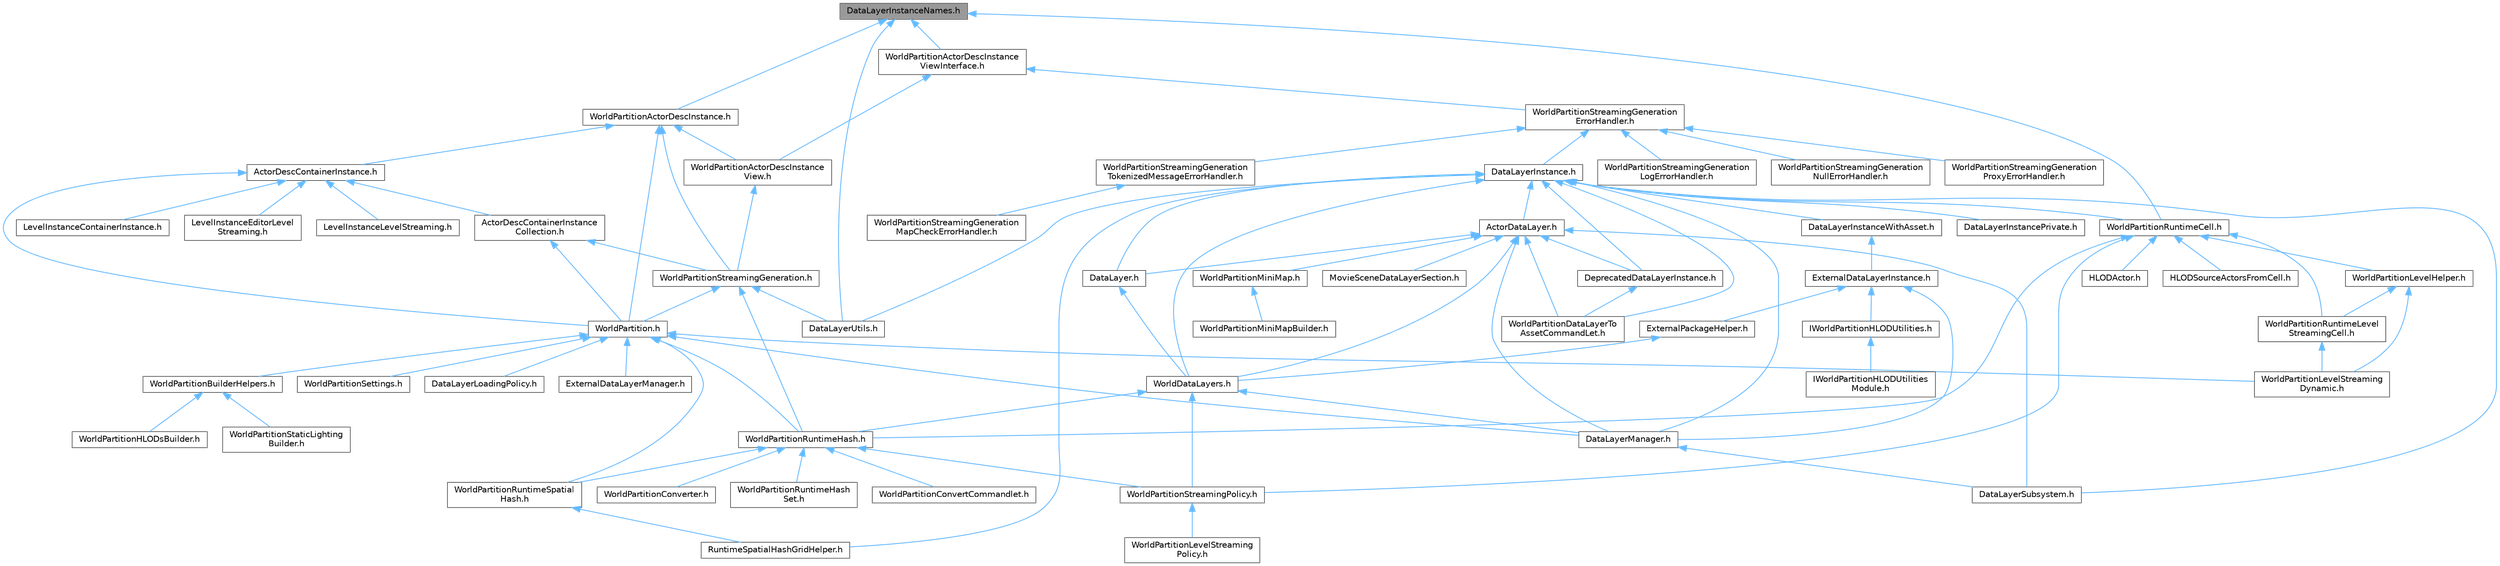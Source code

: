 digraph "DataLayerInstanceNames.h"
{
 // INTERACTIVE_SVG=YES
 // LATEX_PDF_SIZE
  bgcolor="transparent";
  edge [fontname=Helvetica,fontsize=10,labelfontname=Helvetica,labelfontsize=10];
  node [fontname=Helvetica,fontsize=10,shape=box,height=0.2,width=0.4];
  Node1 [id="Node000001",label="DataLayerInstanceNames.h",height=0.2,width=0.4,color="gray40", fillcolor="grey60", style="filled", fontcolor="black",tooltip=" "];
  Node1 -> Node2 [id="edge1_Node000001_Node000002",dir="back",color="steelblue1",style="solid",tooltip=" "];
  Node2 [id="Node000002",label="DataLayerUtils.h",height=0.2,width=0.4,color="grey40", fillcolor="white", style="filled",URL="$dd/ddb/DataLayerUtils_8h.html",tooltip=" "];
  Node1 -> Node3 [id="edge2_Node000001_Node000003",dir="back",color="steelblue1",style="solid",tooltip=" "];
  Node3 [id="Node000003",label="WorldPartitionActorDescInstance.h",height=0.2,width=0.4,color="grey40", fillcolor="white", style="filled",URL="$d3/d25/WorldPartitionActorDescInstance_8h.html",tooltip=" "];
  Node3 -> Node4 [id="edge3_Node000003_Node000004",dir="back",color="steelblue1",style="solid",tooltip=" "];
  Node4 [id="Node000004",label="ActorDescContainerInstance.h",height=0.2,width=0.4,color="grey40", fillcolor="white", style="filled",URL="$d0/dd1/ActorDescContainerInstance_8h.html",tooltip=" "];
  Node4 -> Node5 [id="edge4_Node000004_Node000005",dir="back",color="steelblue1",style="solid",tooltip=" "];
  Node5 [id="Node000005",label="ActorDescContainerInstance\lCollection.h",height=0.2,width=0.4,color="grey40", fillcolor="white", style="filled",URL="$df/d80/ActorDescContainerInstanceCollection_8h.html",tooltip=" "];
  Node5 -> Node6 [id="edge5_Node000005_Node000006",dir="back",color="steelblue1",style="solid",tooltip=" "];
  Node6 [id="Node000006",label="WorldPartition.h",height=0.2,width=0.4,color="grey40", fillcolor="white", style="filled",URL="$de/d1e/WorldPartition_8h.html",tooltip=" "];
  Node6 -> Node7 [id="edge6_Node000006_Node000007",dir="back",color="steelblue1",style="solid",tooltip=" "];
  Node7 [id="Node000007",label="DataLayerLoadingPolicy.h",height=0.2,width=0.4,color="grey40", fillcolor="white", style="filled",URL="$d4/d49/DataLayerLoadingPolicy_8h.html",tooltip=" "];
  Node6 -> Node8 [id="edge7_Node000006_Node000008",dir="back",color="steelblue1",style="solid",tooltip=" "];
  Node8 [id="Node000008",label="DataLayerManager.h",height=0.2,width=0.4,color="grey40", fillcolor="white", style="filled",URL="$de/d96/DataLayerManager_8h.html",tooltip=" "];
  Node8 -> Node9 [id="edge8_Node000008_Node000009",dir="back",color="steelblue1",style="solid",tooltip=" "];
  Node9 [id="Node000009",label="DataLayerSubsystem.h",height=0.2,width=0.4,color="grey40", fillcolor="white", style="filled",URL="$d2/d5d/DataLayerSubsystem_8h.html",tooltip=" "];
  Node6 -> Node10 [id="edge9_Node000006_Node000010",dir="back",color="steelblue1",style="solid",tooltip=" "];
  Node10 [id="Node000010",label="ExternalDataLayerManager.h",height=0.2,width=0.4,color="grey40", fillcolor="white", style="filled",URL="$d3/d7d/ExternalDataLayerManager_8h.html",tooltip=" "];
  Node6 -> Node11 [id="edge10_Node000006_Node000011",dir="back",color="steelblue1",style="solid",tooltip=" "];
  Node11 [id="Node000011",label="WorldPartitionBuilderHelpers.h",height=0.2,width=0.4,color="grey40", fillcolor="white", style="filled",URL="$db/dc0/WorldPartitionBuilderHelpers_8h.html",tooltip=" "];
  Node11 -> Node12 [id="edge11_Node000011_Node000012",dir="back",color="steelblue1",style="solid",tooltip=" "];
  Node12 [id="Node000012",label="WorldPartitionHLODsBuilder.h",height=0.2,width=0.4,color="grey40", fillcolor="white", style="filled",URL="$d3/d76/WorldPartitionHLODsBuilder_8h.html",tooltip=" "];
  Node11 -> Node13 [id="edge12_Node000011_Node000013",dir="back",color="steelblue1",style="solid",tooltip=" "];
  Node13 [id="Node000013",label="WorldPartitionStaticLighting\lBuilder.h",height=0.2,width=0.4,color="grey40", fillcolor="white", style="filled",URL="$d7/dfd/WorldPartitionStaticLightingBuilder_8h.html",tooltip=" "];
  Node6 -> Node14 [id="edge13_Node000006_Node000014",dir="back",color="steelblue1",style="solid",tooltip=" "];
  Node14 [id="Node000014",label="WorldPartitionLevelStreaming\lDynamic.h",height=0.2,width=0.4,color="grey40", fillcolor="white", style="filled",URL="$d4/d21/WorldPartitionLevelStreamingDynamic_8h.html",tooltip=" "];
  Node6 -> Node15 [id="edge14_Node000006_Node000015",dir="back",color="steelblue1",style="solid",tooltip=" "];
  Node15 [id="Node000015",label="WorldPartitionRuntimeHash.h",height=0.2,width=0.4,color="grey40", fillcolor="white", style="filled",URL="$d9/df1/WorldPartitionRuntimeHash_8h.html",tooltip=" "];
  Node15 -> Node16 [id="edge15_Node000015_Node000016",dir="back",color="steelblue1",style="solid",tooltip=" "];
  Node16 [id="Node000016",label="WorldPartitionConvertCommandlet.h",height=0.2,width=0.4,color="grey40", fillcolor="white", style="filled",URL="$db/d15/WorldPartitionConvertCommandlet_8h.html",tooltip=" "];
  Node15 -> Node17 [id="edge16_Node000015_Node000017",dir="back",color="steelblue1",style="solid",tooltip=" "];
  Node17 [id="Node000017",label="WorldPartitionConverter.h",height=0.2,width=0.4,color="grey40", fillcolor="white", style="filled",URL="$dc/df8/WorldPartitionConverter_8h.html",tooltip=" "];
  Node15 -> Node18 [id="edge17_Node000015_Node000018",dir="back",color="steelblue1",style="solid",tooltip=" "];
  Node18 [id="Node000018",label="WorldPartitionRuntimeHash\lSet.h",height=0.2,width=0.4,color="grey40", fillcolor="white", style="filled",URL="$d7/d94/WorldPartitionRuntimeHashSet_8h.html",tooltip=" "];
  Node15 -> Node19 [id="edge18_Node000015_Node000019",dir="back",color="steelblue1",style="solid",tooltip=" "];
  Node19 [id="Node000019",label="WorldPartitionRuntimeSpatial\lHash.h",height=0.2,width=0.4,color="grey40", fillcolor="white", style="filled",URL="$da/dbe/WorldPartitionRuntimeSpatialHash_8h.html",tooltip=" "];
  Node19 -> Node20 [id="edge19_Node000019_Node000020",dir="back",color="steelblue1",style="solid",tooltip=" "];
  Node20 [id="Node000020",label="RuntimeSpatialHashGridHelper.h",height=0.2,width=0.4,color="grey40", fillcolor="white", style="filled",URL="$d8/d05/RuntimeSpatialHashGridHelper_8h.html",tooltip=" "];
  Node15 -> Node21 [id="edge20_Node000015_Node000021",dir="back",color="steelblue1",style="solid",tooltip=" "];
  Node21 [id="Node000021",label="WorldPartitionStreamingPolicy.h",height=0.2,width=0.4,color="grey40", fillcolor="white", style="filled",URL="$d8/d37/WorldPartitionStreamingPolicy_8h.html",tooltip=" "];
  Node21 -> Node22 [id="edge21_Node000021_Node000022",dir="back",color="steelblue1",style="solid",tooltip=" "];
  Node22 [id="Node000022",label="WorldPartitionLevelStreaming\lPolicy.h",height=0.2,width=0.4,color="grey40", fillcolor="white", style="filled",URL="$d4/d14/WorldPartitionLevelStreamingPolicy_8h.html",tooltip=" "];
  Node6 -> Node19 [id="edge22_Node000006_Node000019",dir="back",color="steelblue1",style="solid",tooltip=" "];
  Node6 -> Node23 [id="edge23_Node000006_Node000023",dir="back",color="steelblue1",style="solid",tooltip=" "];
  Node23 [id="Node000023",label="WorldPartitionSettings.h",height=0.2,width=0.4,color="grey40", fillcolor="white", style="filled",URL="$de/d7a/WorldPartitionSettings_8h.html",tooltip=" "];
  Node5 -> Node24 [id="edge24_Node000005_Node000024",dir="back",color="steelblue1",style="solid",tooltip=" "];
  Node24 [id="Node000024",label="WorldPartitionStreamingGeneration.h",height=0.2,width=0.4,color="grey40", fillcolor="white", style="filled",URL="$d6/dc5/WorldPartitionStreamingGeneration_8h.html",tooltip=" "];
  Node24 -> Node2 [id="edge25_Node000024_Node000002",dir="back",color="steelblue1",style="solid",tooltip=" "];
  Node24 -> Node6 [id="edge26_Node000024_Node000006",dir="back",color="steelblue1",style="solid",tooltip=" "];
  Node24 -> Node15 [id="edge27_Node000024_Node000015",dir="back",color="steelblue1",style="solid",tooltip=" "];
  Node4 -> Node25 [id="edge28_Node000004_Node000025",dir="back",color="steelblue1",style="solid",tooltip=" "];
  Node25 [id="Node000025",label="LevelInstanceContainerInstance.h",height=0.2,width=0.4,color="grey40", fillcolor="white", style="filled",URL="$d9/d35/LevelInstanceContainerInstance_8h.html",tooltip=" "];
  Node4 -> Node26 [id="edge29_Node000004_Node000026",dir="back",color="steelblue1",style="solid",tooltip=" "];
  Node26 [id="Node000026",label="LevelInstanceEditorLevel\lStreaming.h",height=0.2,width=0.4,color="grey40", fillcolor="white", style="filled",URL="$d0/da1/LevelInstanceEditorLevelStreaming_8h.html",tooltip=" "];
  Node4 -> Node27 [id="edge30_Node000004_Node000027",dir="back",color="steelblue1",style="solid",tooltip=" "];
  Node27 [id="Node000027",label="LevelInstanceLevelStreaming.h",height=0.2,width=0.4,color="grey40", fillcolor="white", style="filled",URL="$d0/d84/LevelInstanceLevelStreaming_8h.html",tooltip=" "];
  Node4 -> Node6 [id="edge31_Node000004_Node000006",dir="back",color="steelblue1",style="solid",tooltip=" "];
  Node3 -> Node6 [id="edge32_Node000003_Node000006",dir="back",color="steelblue1",style="solid",tooltip=" "];
  Node3 -> Node28 [id="edge33_Node000003_Node000028",dir="back",color="steelblue1",style="solid",tooltip=" "];
  Node28 [id="Node000028",label="WorldPartitionActorDescInstance\lView.h",height=0.2,width=0.4,color="grey40", fillcolor="white", style="filled",URL="$d8/dc0/WorldPartitionActorDescInstanceView_8h.html",tooltip=" "];
  Node28 -> Node24 [id="edge34_Node000028_Node000024",dir="back",color="steelblue1",style="solid",tooltip=" "];
  Node3 -> Node24 [id="edge35_Node000003_Node000024",dir="back",color="steelblue1",style="solid",tooltip=" "];
  Node1 -> Node29 [id="edge36_Node000001_Node000029",dir="back",color="steelblue1",style="solid",tooltip=" "];
  Node29 [id="Node000029",label="WorldPartitionActorDescInstance\lViewInterface.h",height=0.2,width=0.4,color="grey40", fillcolor="white", style="filled",URL="$d5/d5f/WorldPartitionActorDescInstanceViewInterface_8h.html",tooltip=" "];
  Node29 -> Node28 [id="edge37_Node000029_Node000028",dir="back",color="steelblue1",style="solid",tooltip=" "];
  Node29 -> Node30 [id="edge38_Node000029_Node000030",dir="back",color="steelblue1",style="solid",tooltip=" "];
  Node30 [id="Node000030",label="WorldPartitionStreamingGeneration\lErrorHandler.h",height=0.2,width=0.4,color="grey40", fillcolor="white", style="filled",URL="$d2/d52/WorldPartitionStreamingGenerationErrorHandler_8h.html",tooltip=" "];
  Node30 -> Node31 [id="edge39_Node000030_Node000031",dir="back",color="steelblue1",style="solid",tooltip=" "];
  Node31 [id="Node000031",label="DataLayerInstance.h",height=0.2,width=0.4,color="grey40", fillcolor="white", style="filled",URL="$d2/de4/DataLayerInstance_8h.html",tooltip=" "];
  Node31 -> Node32 [id="edge40_Node000031_Node000032",dir="back",color="steelblue1",style="solid",tooltip=" "];
  Node32 [id="Node000032",label="ActorDataLayer.h",height=0.2,width=0.4,color="grey40", fillcolor="white", style="filled",URL="$d1/d31/ActorDataLayer_8h.html",tooltip=" "];
  Node32 -> Node33 [id="edge41_Node000032_Node000033",dir="back",color="steelblue1",style="solid",tooltip=" "];
  Node33 [id="Node000033",label="DataLayer.h",height=0.2,width=0.4,color="grey40", fillcolor="white", style="filled",URL="$df/d30/DataLayer_8h.html",tooltip=" "];
  Node33 -> Node34 [id="edge42_Node000033_Node000034",dir="back",color="steelblue1",style="solid",tooltip=" "];
  Node34 [id="Node000034",label="WorldDataLayers.h",height=0.2,width=0.4,color="grey40", fillcolor="white", style="filled",URL="$d1/d1d/WorldDataLayers_8h.html",tooltip=" "];
  Node34 -> Node8 [id="edge43_Node000034_Node000008",dir="back",color="steelblue1",style="solid",tooltip=" "];
  Node34 -> Node15 [id="edge44_Node000034_Node000015",dir="back",color="steelblue1",style="solid",tooltip=" "];
  Node34 -> Node21 [id="edge45_Node000034_Node000021",dir="back",color="steelblue1",style="solid",tooltip=" "];
  Node32 -> Node8 [id="edge46_Node000032_Node000008",dir="back",color="steelblue1",style="solid",tooltip=" "];
  Node32 -> Node9 [id="edge47_Node000032_Node000009",dir="back",color="steelblue1",style="solid",tooltip=" "];
  Node32 -> Node35 [id="edge48_Node000032_Node000035",dir="back",color="steelblue1",style="solid",tooltip=" "];
  Node35 [id="Node000035",label="DeprecatedDataLayerInstance.h",height=0.2,width=0.4,color="grey40", fillcolor="white", style="filled",URL="$d0/d62/DeprecatedDataLayerInstance_8h.html",tooltip=" "];
  Node35 -> Node36 [id="edge49_Node000035_Node000036",dir="back",color="steelblue1",style="solid",tooltip=" "];
  Node36 [id="Node000036",label="WorldPartitionDataLayerTo\lAssetCommandLet.h",height=0.2,width=0.4,color="grey40", fillcolor="white", style="filled",URL="$d0/d34/WorldPartitionDataLayerToAssetCommandLet_8h.html",tooltip=" "];
  Node32 -> Node37 [id="edge50_Node000032_Node000037",dir="back",color="steelblue1",style="solid",tooltip=" "];
  Node37 [id="Node000037",label="MovieSceneDataLayerSection.h",height=0.2,width=0.4,color="grey40", fillcolor="white", style="filled",URL="$d9/d30/MovieSceneDataLayerSection_8h.html",tooltip=" "];
  Node32 -> Node34 [id="edge51_Node000032_Node000034",dir="back",color="steelblue1",style="solid",tooltip=" "];
  Node32 -> Node36 [id="edge52_Node000032_Node000036",dir="back",color="steelblue1",style="solid",tooltip=" "];
  Node32 -> Node38 [id="edge53_Node000032_Node000038",dir="back",color="steelblue1",style="solid",tooltip=" "];
  Node38 [id="Node000038",label="WorldPartitionMiniMap.h",height=0.2,width=0.4,color="grey40", fillcolor="white", style="filled",URL="$d8/d05/WorldPartitionMiniMap_8h.html",tooltip=" "];
  Node38 -> Node39 [id="edge54_Node000038_Node000039",dir="back",color="steelblue1",style="solid",tooltip=" "];
  Node39 [id="Node000039",label="WorldPartitionMiniMapBuilder.h",height=0.2,width=0.4,color="grey40", fillcolor="white", style="filled",URL="$dd/d4f/WorldPartitionMiniMapBuilder_8h.html",tooltip=" "];
  Node31 -> Node33 [id="edge55_Node000031_Node000033",dir="back",color="steelblue1",style="solid",tooltip=" "];
  Node31 -> Node40 [id="edge56_Node000031_Node000040",dir="back",color="steelblue1",style="solid",tooltip=" "];
  Node40 [id="Node000040",label="DataLayerInstancePrivate.h",height=0.2,width=0.4,color="grey40", fillcolor="white", style="filled",URL="$d6/d35/DataLayerInstancePrivate_8h.html",tooltip=" "];
  Node31 -> Node41 [id="edge57_Node000031_Node000041",dir="back",color="steelblue1",style="solid",tooltip=" "];
  Node41 [id="Node000041",label="DataLayerInstanceWithAsset.h",height=0.2,width=0.4,color="grey40", fillcolor="white", style="filled",URL="$d9/d71/DataLayerInstanceWithAsset_8h.html",tooltip=" "];
  Node41 -> Node42 [id="edge58_Node000041_Node000042",dir="back",color="steelblue1",style="solid",tooltip=" "];
  Node42 [id="Node000042",label="ExternalDataLayerInstance.h",height=0.2,width=0.4,color="grey40", fillcolor="white", style="filled",URL="$dc/db8/ExternalDataLayerInstance_8h.html",tooltip=" "];
  Node42 -> Node8 [id="edge59_Node000042_Node000008",dir="back",color="steelblue1",style="solid",tooltip=" "];
  Node42 -> Node43 [id="edge60_Node000042_Node000043",dir="back",color="steelblue1",style="solid",tooltip=" "];
  Node43 [id="Node000043",label="ExternalPackageHelper.h",height=0.2,width=0.4,color="grey40", fillcolor="white", style="filled",URL="$d3/d2f/ExternalPackageHelper_8h.html",tooltip=" "];
  Node43 -> Node34 [id="edge61_Node000043_Node000034",dir="back",color="steelblue1",style="solid",tooltip=" "];
  Node42 -> Node44 [id="edge62_Node000042_Node000044",dir="back",color="steelblue1",style="solid",tooltip=" "];
  Node44 [id="Node000044",label="IWorldPartitionHLODUtilities.h",height=0.2,width=0.4,color="grey40", fillcolor="white", style="filled",URL="$db/d5c/IWorldPartitionHLODUtilities_8h.html",tooltip=" "];
  Node44 -> Node45 [id="edge63_Node000044_Node000045",dir="back",color="steelblue1",style="solid",tooltip=" "];
  Node45 [id="Node000045",label="IWorldPartitionHLODUtilities\lModule.h",height=0.2,width=0.4,color="grey40", fillcolor="white", style="filled",URL="$dc/d59/IWorldPartitionHLODUtilitiesModule_8h.html",tooltip=" "];
  Node31 -> Node8 [id="edge64_Node000031_Node000008",dir="back",color="steelblue1",style="solid",tooltip=" "];
  Node31 -> Node9 [id="edge65_Node000031_Node000009",dir="back",color="steelblue1",style="solid",tooltip=" "];
  Node31 -> Node2 [id="edge66_Node000031_Node000002",dir="back",color="steelblue1",style="solid",tooltip=" "];
  Node31 -> Node35 [id="edge67_Node000031_Node000035",dir="back",color="steelblue1",style="solid",tooltip=" "];
  Node31 -> Node20 [id="edge68_Node000031_Node000020",dir="back",color="steelblue1",style="solid",tooltip=" "];
  Node31 -> Node34 [id="edge69_Node000031_Node000034",dir="back",color="steelblue1",style="solid",tooltip=" "];
  Node31 -> Node36 [id="edge70_Node000031_Node000036",dir="back",color="steelblue1",style="solid",tooltip=" "];
  Node31 -> Node46 [id="edge71_Node000031_Node000046",dir="back",color="steelblue1",style="solid",tooltip=" "];
  Node46 [id="Node000046",label="WorldPartitionRuntimeCell.h",height=0.2,width=0.4,color="grey40", fillcolor="white", style="filled",URL="$d4/d58/WorldPartitionRuntimeCell_8h.html",tooltip=" "];
  Node46 -> Node47 [id="edge72_Node000046_Node000047",dir="back",color="steelblue1",style="solid",tooltip=" "];
  Node47 [id="Node000047",label="HLODActor.h",height=0.2,width=0.4,color="grey40", fillcolor="white", style="filled",URL="$d7/d35/HLODActor_8h.html",tooltip=" "];
  Node46 -> Node48 [id="edge73_Node000046_Node000048",dir="back",color="steelblue1",style="solid",tooltip=" "];
  Node48 [id="Node000048",label="HLODSourceActorsFromCell.h",height=0.2,width=0.4,color="grey40", fillcolor="white", style="filled",URL="$de/d7c/HLODSourceActorsFromCell_8h.html",tooltip=" "];
  Node46 -> Node49 [id="edge74_Node000046_Node000049",dir="back",color="steelblue1",style="solid",tooltip=" "];
  Node49 [id="Node000049",label="WorldPartitionLevelHelper.h",height=0.2,width=0.4,color="grey40", fillcolor="white", style="filled",URL="$dc/d1d/WorldPartitionLevelHelper_8h.html",tooltip=" "];
  Node49 -> Node14 [id="edge75_Node000049_Node000014",dir="back",color="steelblue1",style="solid",tooltip=" "];
  Node49 -> Node50 [id="edge76_Node000049_Node000050",dir="back",color="steelblue1",style="solid",tooltip=" "];
  Node50 [id="Node000050",label="WorldPartitionRuntimeLevel\lStreamingCell.h",height=0.2,width=0.4,color="grey40", fillcolor="white", style="filled",URL="$d1/d19/WorldPartitionRuntimeLevelStreamingCell_8h.html",tooltip=" "];
  Node50 -> Node14 [id="edge77_Node000050_Node000014",dir="back",color="steelblue1",style="solid",tooltip=" "];
  Node46 -> Node15 [id="edge78_Node000046_Node000015",dir="back",color="steelblue1",style="solid",tooltip=" "];
  Node46 -> Node50 [id="edge79_Node000046_Node000050",dir="back",color="steelblue1",style="solid",tooltip=" "];
  Node46 -> Node21 [id="edge80_Node000046_Node000021",dir="back",color="steelblue1",style="solid",tooltip=" "];
  Node30 -> Node51 [id="edge81_Node000030_Node000051",dir="back",color="steelblue1",style="solid",tooltip=" "];
  Node51 [id="Node000051",label="WorldPartitionStreamingGeneration\lLogErrorHandler.h",height=0.2,width=0.4,color="grey40", fillcolor="white", style="filled",URL="$de/d62/WorldPartitionStreamingGenerationLogErrorHandler_8h.html",tooltip=" "];
  Node30 -> Node52 [id="edge82_Node000030_Node000052",dir="back",color="steelblue1",style="solid",tooltip=" "];
  Node52 [id="Node000052",label="WorldPartitionStreamingGeneration\lNullErrorHandler.h",height=0.2,width=0.4,color="grey40", fillcolor="white", style="filled",URL="$d8/dda/WorldPartitionStreamingGenerationNullErrorHandler_8h.html",tooltip=" "];
  Node30 -> Node53 [id="edge83_Node000030_Node000053",dir="back",color="steelblue1",style="solid",tooltip=" "];
  Node53 [id="Node000053",label="WorldPartitionStreamingGeneration\lProxyErrorHandler.h",height=0.2,width=0.4,color="grey40", fillcolor="white", style="filled",URL="$dc/de3/WorldPartitionStreamingGenerationProxyErrorHandler_8h.html",tooltip=" "];
  Node30 -> Node54 [id="edge84_Node000030_Node000054",dir="back",color="steelblue1",style="solid",tooltip=" "];
  Node54 [id="Node000054",label="WorldPartitionStreamingGeneration\lTokenizedMessageErrorHandler.h",height=0.2,width=0.4,color="grey40", fillcolor="white", style="filled",URL="$d3/d8e/WorldPartitionStreamingGenerationTokenizedMessageErrorHandler_8h.html",tooltip=" "];
  Node54 -> Node55 [id="edge85_Node000054_Node000055",dir="back",color="steelblue1",style="solid",tooltip=" "];
  Node55 [id="Node000055",label="WorldPartitionStreamingGeneration\lMapCheckErrorHandler.h",height=0.2,width=0.4,color="grey40", fillcolor="white", style="filled",URL="$d7/d32/WorldPartitionStreamingGenerationMapCheckErrorHandler_8h.html",tooltip=" "];
  Node1 -> Node46 [id="edge86_Node000001_Node000046",dir="back",color="steelblue1",style="solid",tooltip=" "];
}
